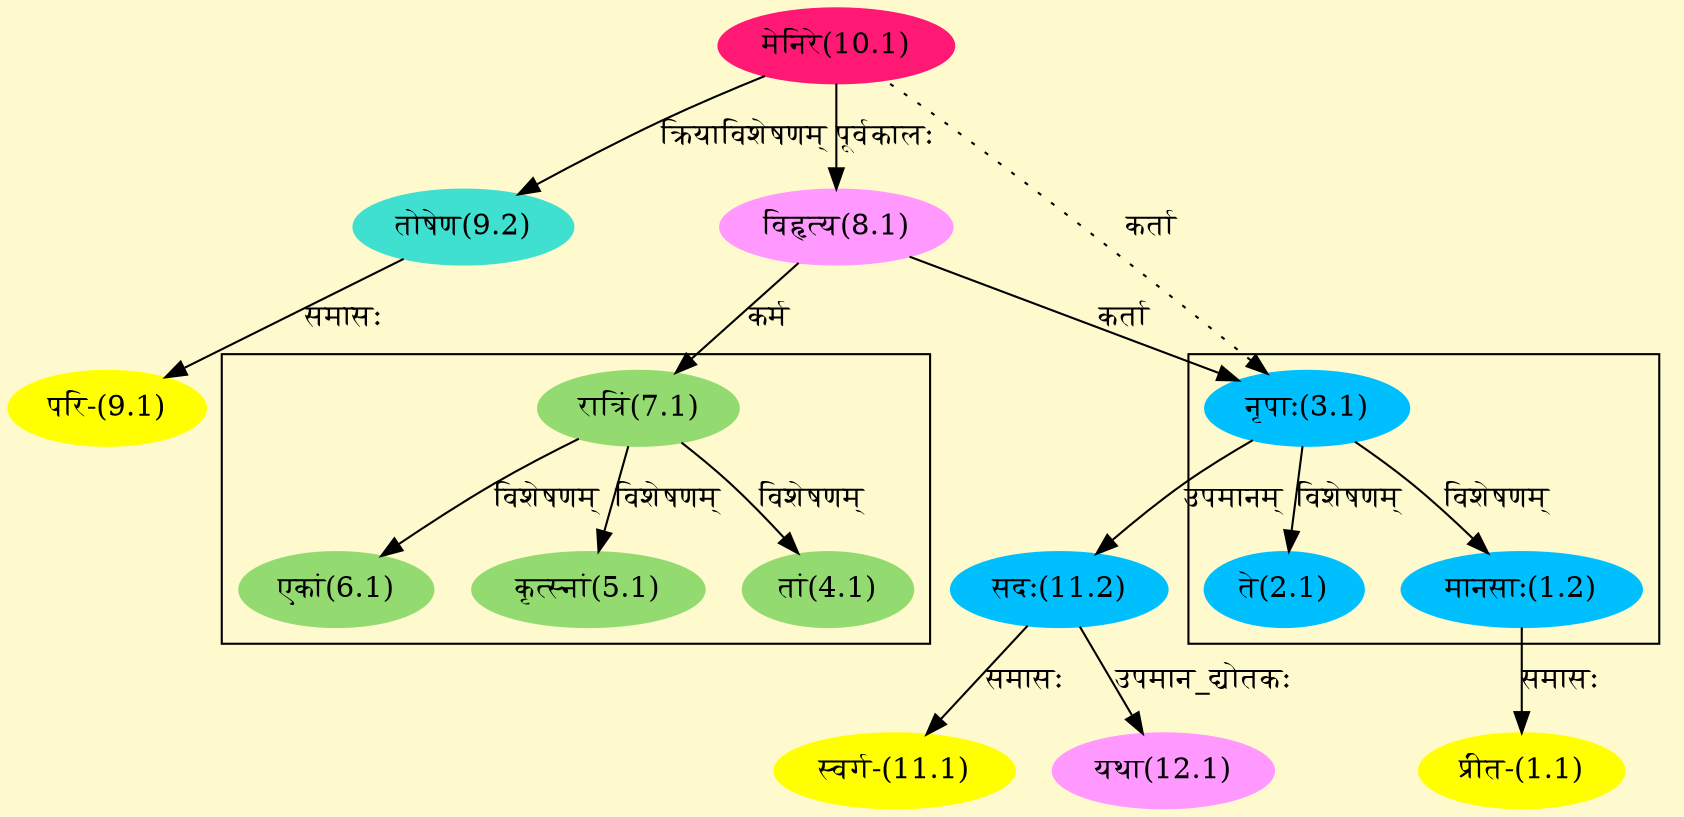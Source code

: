 digraph G{
rankdir=BT;
 compound=true;
 bgcolor="lemonchiffon1";

subgraph cluster_1{
Node1_2 [style=filled, color="#00BFFF" label = "मानसाः(1.2)"]
Node3_1 [style=filled, color="#00BFFF" label = "नृपाः(3.1)"]
Node2_1 [style=filled, color="#00BFFF" label = "ते(2.1)"]

}

subgraph cluster_2{
Node4_1 [style=filled, color="#93DB70" label = "तां(4.1)"]
Node7_1 [style=filled, color="#93DB70" label = "रात्रिं(7.1)"]
Node5_1 [style=filled, color="#93DB70" label = "कृत्स्नां(5.1)"]
Node6_1 [style=filled, color="#93DB70" label = "एकां(6.1)"]

}
Node1_1 [style=filled, color="#FFFF00" label = "प्रीत-(1.1)"]
Node1_2 [style=filled, color="#00BFFF" label = "मानसाः(1.2)"]
Node3_1 [style=filled, color="#00BFFF" label = "नृपाः(3.1)"]
Node8_1 [style=filled, color="#FF99FF" label = "विहृत्य(8.1)"]
Node10_1 [style=filled, color="#FF1975" label = "मेनिरे(10.1)"]
Node7_1 [style=filled, color="#93DB70" label = "रात्रिं(7.1)"]
Node9_1 [style=filled, color="#FFFF00" label = "परि-(9.1)"]
Node9_2 [style=filled, color="#40E0D0" label = "तोषेण(9.2)"]
Node [style=filled, color="" label = "()"]
Node11_1 [style=filled, color="#FFFF00" label = "स्वर्ग-(11.1)"]
Node11_2 [style=filled, color="#00BFFF" label = "सदः(11.2)"]
Node12_1 [style=filled, color="#FF99FF" label = "यथा(12.1)"]
/* Start of Relations section */

Node1_1 -> Node1_2 [  label="समासः"  dir="back" ]
Node1_2 -> Node3_1 [  label="विशेषणम्"  dir="back" ]
Node2_1 -> Node3_1 [  label="विशेषणम्"  dir="back" ]
Node3_1 -> Node8_1 [  label="कर्ता"  dir="back" ]
Node3_1 -> Node10_1 [ style=dotted label="कर्ता"  dir="back" ]
Node4_1 -> Node7_1 [  label="विशेषणम्"  dir="back" ]
Node5_1 -> Node7_1 [  label="विशेषणम्"  dir="back" ]
Node6_1 -> Node7_1 [  label="विशेषणम्"  dir="back" ]
Node7_1 -> Node8_1 [  label="कर्म"  dir="back" ]
Node8_1 -> Node10_1 [  label="पूर्वकालः"  dir="back" ]
Node9_1 -> Node9_2 [  label="समासः"  dir="back" ]
Node9_2 -> Node10_1 [  label="क्रियाविशेषणम्"  dir="back" ]
Node11_1 -> Node11_2 [  label="समासः"  dir="back" ]
Node11_2 -> Node3_1 [  label="उपमानम्"  dir="back" ]
Node12_1 -> Node11_2 [  label="उपमान_द्योतकः"  dir="back" ]
}
